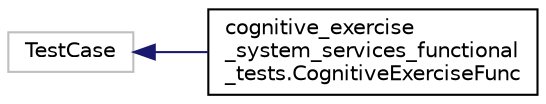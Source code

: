 digraph "Graphical Class Hierarchy"
{
  edge [fontname="Helvetica",fontsize="10",labelfontname="Helvetica",labelfontsize="10"];
  node [fontname="Helvetica",fontsize="10",shape=record];
  rankdir="LR";
  Node1 [label="TestCase",height=0.2,width=0.4,color="grey75", fillcolor="white", style="filled"];
  Node1 -> Node2 [dir="back",color="midnightblue",fontsize="10",style="solid",fontname="Helvetica"];
  Node2 [label="cognitive_exercise\l_system_services_functional\l_tests.CognitiveExerciseFunc",height=0.2,width=0.4,color="black", fillcolor="white", style="filled",URL="$classcognitive__exercise__system__services__functional__tests_1_1CognitiveExerciseFunc.html",tooltip="Inherits the unittest.TestCase class in order to offer functional tests functionality. "];
}
